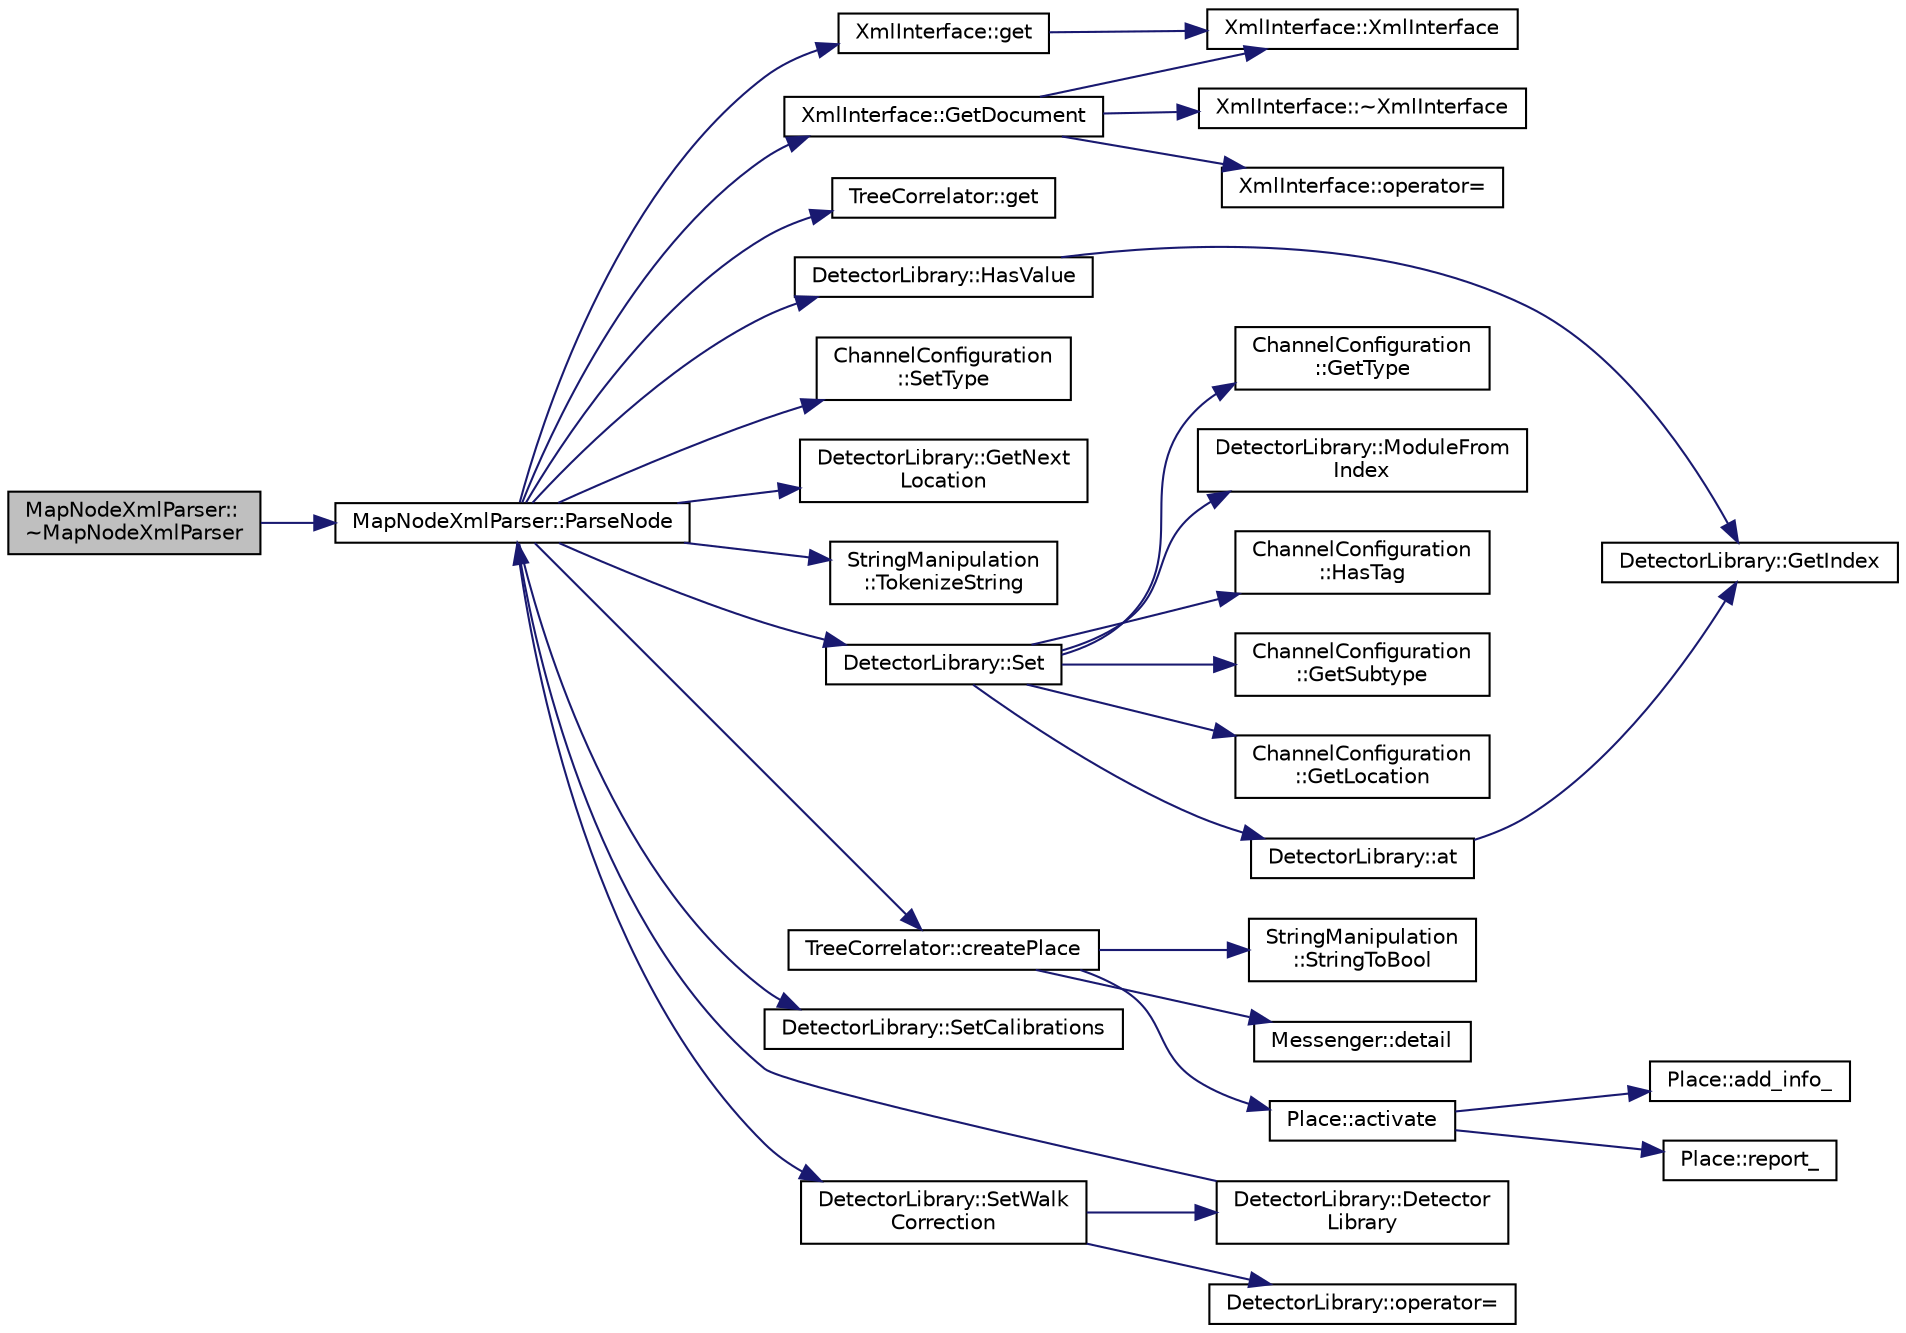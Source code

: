 digraph "MapNodeXmlParser::~MapNodeXmlParser"
{
  edge [fontname="Helvetica",fontsize="10",labelfontname="Helvetica",labelfontsize="10"];
  node [fontname="Helvetica",fontsize="10",shape=record];
  rankdir="LR";
  Node1 [label="MapNodeXmlParser::\l~MapNodeXmlParser",height=0.2,width=0.4,color="black", fillcolor="grey75", style="filled", fontcolor="black"];
  Node1 -> Node2 [color="midnightblue",fontsize="10",style="solid",fontname="Helvetica"];
  Node2 [label="MapNodeXmlParser::ParseNode",height=0.2,width=0.4,color="black", fillcolor="white", style="filled",URL="$d1/d1c/class_map_node_xml_parser.html#ab0bb09c0943299b2a793d091efcae1bd"];
  Node2 -> Node3 [color="midnightblue",fontsize="10",style="solid",fontname="Helvetica"];
  Node3 [label="XmlInterface::get",height=0.2,width=0.4,color="black", fillcolor="white", style="filled",URL="$d1/df9/class_xml_interface.html#a5a437bc25ac0f9ecc65cdebf6c664ad0"];
  Node3 -> Node4 [color="midnightblue",fontsize="10",style="solid",fontname="Helvetica"];
  Node4 [label="XmlInterface::XmlInterface",height=0.2,width=0.4,color="black", fillcolor="white", style="filled",URL="$d1/df9/class_xml_interface.html#a9924d1a9f16987091b58c70ed13a5718"];
  Node2 -> Node5 [color="midnightblue",fontsize="10",style="solid",fontname="Helvetica"];
  Node5 [label="XmlInterface::GetDocument",height=0.2,width=0.4,color="black", fillcolor="white", style="filled",URL="$d1/df9/class_xml_interface.html#a3c935eddf6f5905cf461c1cef806e38a"];
  Node5 -> Node6 [color="midnightblue",fontsize="10",style="solid",fontname="Helvetica"];
  Node6 [label="XmlInterface::~XmlInterface",height=0.2,width=0.4,color="black", fillcolor="white", style="filled",URL="$d1/df9/class_xml_interface.html#a9326df5bd548bd9a40b62dee6a2e3025",tooltip="Default destructor that deletes the instance when its called. "];
  Node5 -> Node4 [color="midnightblue",fontsize="10",style="solid",fontname="Helvetica"];
  Node5 -> Node7 [color="midnightblue",fontsize="10",style="solid",fontname="Helvetica"];
  Node7 [label="XmlInterface::operator=",height=0.2,width=0.4,color="black", fillcolor="white", style="filled",URL="$d1/df9/class_xml_interface.html#ac853fae42b1b3446a00a0d37e50d670d",tooltip="copy constructor "];
  Node2 -> Node8 [color="midnightblue",fontsize="10",style="solid",fontname="Helvetica"];
  Node8 [label="TreeCorrelator::get",height=0.2,width=0.4,color="black", fillcolor="white", style="filled",URL="$d3/d2c/class_tree_correlator.html#a4f70fdbb0d6dead4212d8e926ce1755f"];
  Node2 -> Node9 [color="midnightblue",fontsize="10",style="solid",fontname="Helvetica"];
  Node9 [label="DetectorLibrary::HasValue",height=0.2,width=0.4,color="black", fillcolor="white", style="filled",URL="$dc/dbe/class_detector_library.html#ad31d4f3ce8f28645df931cf94f7aad9d"];
  Node9 -> Node10 [color="midnightblue",fontsize="10",style="solid",fontname="Helvetica"];
  Node10 [label="DetectorLibrary::GetIndex",height=0.2,width=0.4,color="black", fillcolor="white", style="filled",URL="$dc/dbe/class_detector_library.html#a90877646fc3c5c845baa0ff3643335d4"];
  Node2 -> Node11 [color="midnightblue",fontsize="10",style="solid",fontname="Helvetica"];
  Node11 [label="ChannelConfiguration\l::SetType",height=0.2,width=0.4,color="black", fillcolor="white", style="filled",URL="$d6/d20/class_channel_configuration.html#aaad3d852d0961bceea47f5b1ae3bbd58"];
  Node2 -> Node12 [color="midnightblue",fontsize="10",style="solid",fontname="Helvetica"];
  Node12 [label="DetectorLibrary::GetNext\lLocation",height=0.2,width=0.4,color="black", fillcolor="white", style="filled",URL="$dc/dbe/class_detector_library.html#ae111bf4e296587b18d2dd9ef5ce3f962"];
  Node2 -> Node13 [color="midnightblue",fontsize="10",style="solid",fontname="Helvetica"];
  Node13 [label="StringManipulation\l::TokenizeString",height=0.2,width=0.4,color="black", fillcolor="white", style="filled",URL="$d5/d2b/namespace_string_manipulation.html#a4aa49767efe3ea44a39d90ff3cb603b0"];
  Node2 -> Node14 [color="midnightblue",fontsize="10",style="solid",fontname="Helvetica"];
  Node14 [label="DetectorLibrary::Set",height=0.2,width=0.4,color="black", fillcolor="white", style="filled",URL="$dc/dbe/class_detector_library.html#a9b4ea4ad0464f8039dafedbb6a3a7939"];
  Node14 -> Node15 [color="midnightblue",fontsize="10",style="solid",fontname="Helvetica"];
  Node15 [label="ChannelConfiguration\l::GetType",height=0.2,width=0.4,color="black", fillcolor="white", style="filled",URL="$d6/d20/class_channel_configuration.html#aba4539c47063c552522bcf7c20d5bf29"];
  Node14 -> Node16 [color="midnightblue",fontsize="10",style="solid",fontname="Helvetica"];
  Node16 [label="DetectorLibrary::ModuleFrom\lIndex",height=0.2,width=0.4,color="black", fillcolor="white", style="filled",URL="$dc/dbe/class_detector_library.html#a9297fb25cacc210dd6d2c1fd50675543"];
  Node14 -> Node17 [color="midnightblue",fontsize="10",style="solid",fontname="Helvetica"];
  Node17 [label="ChannelConfiguration\l::HasTag",height=0.2,width=0.4,color="black", fillcolor="white", style="filled",URL="$d6/d20/class_channel_configuration.html#a12d5e0dec96416851743462c53775bf5"];
  Node14 -> Node18 [color="midnightblue",fontsize="10",style="solid",fontname="Helvetica"];
  Node18 [label="ChannelConfiguration\l::GetSubtype",height=0.2,width=0.4,color="black", fillcolor="white", style="filled",URL="$d6/d20/class_channel_configuration.html#aaa6fcf267aebd6df6fa3df5510cfaeea"];
  Node14 -> Node19 [color="midnightblue",fontsize="10",style="solid",fontname="Helvetica"];
  Node19 [label="ChannelConfiguration\l::GetLocation",height=0.2,width=0.4,color="black", fillcolor="white", style="filled",URL="$d6/d20/class_channel_configuration.html#a63b0841b2af27b4d019b5f68097a5eef"];
  Node14 -> Node20 [color="midnightblue",fontsize="10",style="solid",fontname="Helvetica"];
  Node20 [label="DetectorLibrary::at",height=0.2,width=0.4,color="black", fillcolor="white", style="filled",URL="$dc/dbe/class_detector_library.html#a7dc03a85fdd914647e3b4405524d8f02"];
  Node20 -> Node10 [color="midnightblue",fontsize="10",style="solid",fontname="Helvetica"];
  Node2 -> Node21 [color="midnightblue",fontsize="10",style="solid",fontname="Helvetica"];
  Node21 [label="TreeCorrelator::createPlace",height=0.2,width=0.4,color="black", fillcolor="white", style="filled",URL="$d3/d2c/class_tree_correlator.html#ab37566c3af5521659b90f38de3674176"];
  Node21 -> Node22 [color="midnightblue",fontsize="10",style="solid",fontname="Helvetica"];
  Node22 [label="StringManipulation\l::StringToBool",height=0.2,width=0.4,color="black", fillcolor="white", style="filled",URL="$d5/d2b/namespace_string_manipulation.html#a0baa707fc46dac7faf25b279ca1633a4"];
  Node21 -> Node23 [color="midnightblue",fontsize="10",style="solid",fontname="Helvetica"];
  Node23 [label="Messenger::detail",height=0.2,width=0.4,color="black", fillcolor="white", style="filled",URL="$d6/dc9/class_messenger.html#a24d0db0aece5830b3de62310f5753be8"];
  Node21 -> Node24 [color="midnightblue",fontsize="10",style="solid",fontname="Helvetica"];
  Node24 [label="Place::activate",height=0.2,width=0.4,color="black", fillcolor="white", style="filled",URL="$dd/d21/class_place.html#a96fef01c13e97a21482ab8672c9b654a"];
  Node24 -> Node25 [color="midnightblue",fontsize="10",style="solid",fontname="Helvetica"];
  Node25 [label="Place::add_info_",height=0.2,width=0.4,color="black", fillcolor="white", style="filled",URL="$dd/d21/class_place.html#a46ca9e450b872465c3de5a72e3bbcda8"];
  Node24 -> Node26 [color="midnightblue",fontsize="10",style="solid",fontname="Helvetica"];
  Node26 [label="Place::report_",height=0.2,width=0.4,color="black", fillcolor="white", style="filled",URL="$dd/d21/class_place.html#a1e53541fda9d0ad92d00cfc58a51a465"];
  Node2 -> Node27 [color="midnightblue",fontsize="10",style="solid",fontname="Helvetica"];
  Node27 [label="DetectorLibrary::SetCalibrations",height=0.2,width=0.4,color="black", fillcolor="white", style="filled",URL="$dc/dbe/class_detector_library.html#a5e2d8d944cc6b6f34d679ade85fc7a52"];
  Node2 -> Node28 [color="midnightblue",fontsize="10",style="solid",fontname="Helvetica"];
  Node28 [label="DetectorLibrary::SetWalk\lCorrection",height=0.2,width=0.4,color="black", fillcolor="white", style="filled",URL="$dc/dbe/class_detector_library.html#a270b2785fce0d3f1b2806c1b6019b7e4"];
  Node28 -> Node29 [color="midnightblue",fontsize="10",style="solid",fontname="Helvetica"];
  Node29 [label="DetectorLibrary::Detector\lLibrary",height=0.2,width=0.4,color="black", fillcolor="white", style="filled",URL="$dc/dbe/class_detector_library.html#a139f2413cf7d9890e32d87a0968b0fa2",tooltip="Default Constructor. "];
  Node29 -> Node2 [color="midnightblue",fontsize="10",style="solid",fontname="Helvetica"];
  Node28 -> Node30 [color="midnightblue",fontsize="10",style="solid",fontname="Helvetica"];
  Node30 [label="DetectorLibrary::operator=",height=0.2,width=0.4,color="black", fillcolor="white", style="filled",URL="$dc/dbe/class_detector_library.html#a3ded09f016ec5c08492a127ad7fe341c",tooltip="Define copy constructor. "];
}
